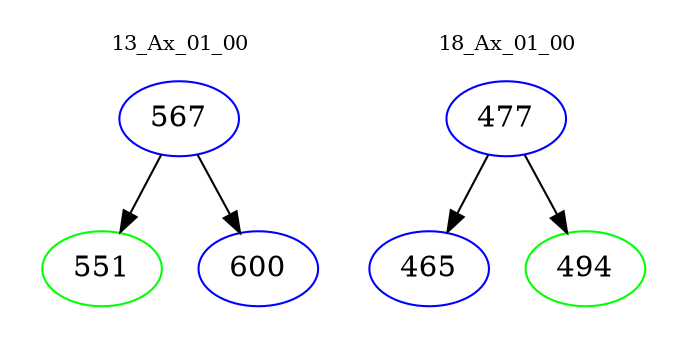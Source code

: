 digraph{
subgraph cluster_0 {
color = white
label = "13_Ax_01_00";
fontsize=10;
T0_567 [label="567", color="blue"]
T0_567 -> T0_551 [color="black"]
T0_551 [label="551", color="green"]
T0_567 -> T0_600 [color="black"]
T0_600 [label="600", color="blue"]
}
subgraph cluster_1 {
color = white
label = "18_Ax_01_00";
fontsize=10;
T1_477 [label="477", color="blue"]
T1_477 -> T1_465 [color="black"]
T1_465 [label="465", color="blue"]
T1_477 -> T1_494 [color="black"]
T1_494 [label="494", color="green"]
}
}

